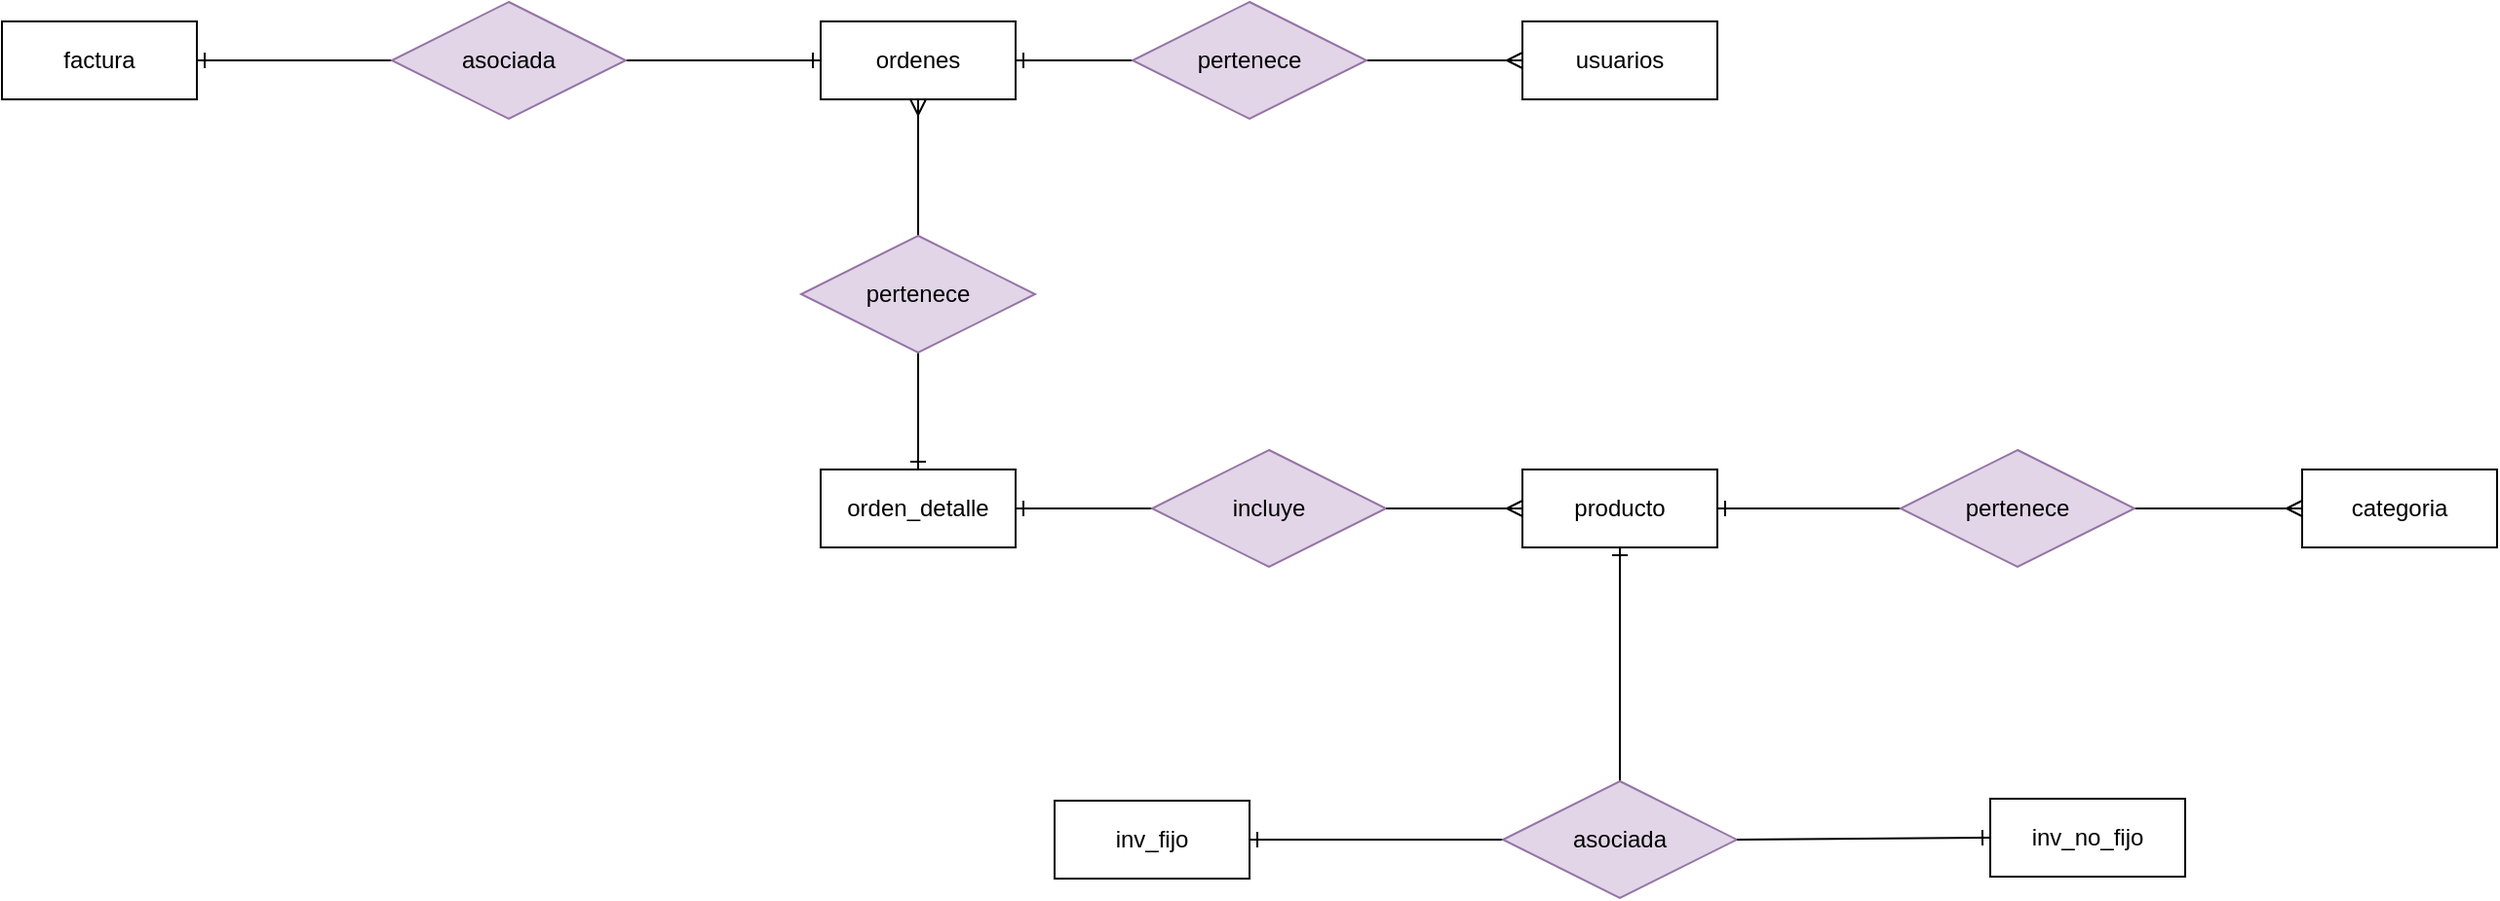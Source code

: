 <mxfile version="21.7.1" type="device">
  <diagram name="Página-1" id="eLpVybsgHR8zys0xibxW">
    <mxGraphModel dx="2138" dy="666" grid="1" gridSize="10" guides="1" tooltips="1" connect="1" arrows="1" fold="1" page="1" pageScale="1" pageWidth="827" pageHeight="1169" math="0" shadow="0">
      <root>
        <mxCell id="0" />
        <mxCell id="1" parent="0" />
        <mxCell id="DLT_yXjdwCVn4STj9Viw-1" value="categoria" style="whiteSpace=wrap;html=1;align=center;" vertex="1" parent="1">
          <mxGeometry x="920" y="420" width="100" height="40" as="geometry" />
        </mxCell>
        <mxCell id="DLT_yXjdwCVn4STj9Viw-2" value="producto" style="whiteSpace=wrap;html=1;align=center;" vertex="1" parent="1">
          <mxGeometry x="520" y="420" width="100" height="40" as="geometry" />
        </mxCell>
        <mxCell id="DLT_yXjdwCVn4STj9Viw-4" value="orden_detalle" style="whiteSpace=wrap;html=1;align=center;" vertex="1" parent="1">
          <mxGeometry x="160" y="420" width="100" height="40" as="geometry" />
        </mxCell>
        <mxCell id="DLT_yXjdwCVn4STj9Viw-5" value="factura" style="whiteSpace=wrap;html=1;align=center;" vertex="1" parent="1">
          <mxGeometry x="-260" y="190" width="100" height="40" as="geometry" />
        </mxCell>
        <mxCell id="DLT_yXjdwCVn4STj9Viw-6" value="usuarios" style="whiteSpace=wrap;html=1;align=center;" vertex="1" parent="1">
          <mxGeometry x="520" y="190" width="100" height="40" as="geometry" />
        </mxCell>
        <mxCell id="DLT_yXjdwCVn4STj9Viw-7" value="inv_fijo" style="whiteSpace=wrap;html=1;align=center;" vertex="1" parent="1">
          <mxGeometry x="280" y="590" width="100" height="40" as="geometry" />
        </mxCell>
        <mxCell id="DLT_yXjdwCVn4STj9Viw-8" value="inv_no_fijo" style="whiteSpace=wrap;html=1;align=center;" vertex="1" parent="1">
          <mxGeometry x="760" y="589" width="100" height="40" as="geometry" />
        </mxCell>
        <mxCell id="DLT_yXjdwCVn4STj9Viw-9" value="ordenes" style="whiteSpace=wrap;html=1;align=center;" vertex="1" parent="1">
          <mxGeometry x="160" y="190" width="100" height="40" as="geometry" />
        </mxCell>
        <mxCell id="DLT_yXjdwCVn4STj9Viw-10" value="" style="endArrow=none;html=1;rounded=0;entryX=0;entryY=0.5;entryDx=0;entryDy=0;startArrow=ERone;startFill=0;" edge="1" parent="1" source="DLT_yXjdwCVn4STj9Viw-2" target="DLT_yXjdwCVn4STj9Viw-17">
          <mxGeometry relative="1" as="geometry">
            <mxPoint x="620" y="430" as="sourcePoint" />
            <mxPoint x="690" y="440" as="targetPoint" />
          </mxGeometry>
        </mxCell>
        <mxCell id="DLT_yXjdwCVn4STj9Viw-11" value="" style="endArrow=ERmany;html=1;rounded=0;exitX=1;exitY=0.5;exitDx=0;exitDy=0;entryX=0;entryY=0.5;entryDx=0;entryDy=0;endFill=0;" edge="1" parent="1" source="DLT_yXjdwCVn4STj9Viw-17" target="DLT_yXjdwCVn4STj9Viw-1">
          <mxGeometry relative="1" as="geometry">
            <mxPoint x="800" y="370" as="sourcePoint" />
            <mxPoint x="960" y="370" as="targetPoint" />
          </mxGeometry>
        </mxCell>
        <mxCell id="DLT_yXjdwCVn4STj9Viw-12" value="" style="endArrow=none;html=1;rounded=0;exitX=1;exitY=0.5;exitDx=0;exitDy=0;entryX=0;entryY=0.5;entryDx=0;entryDy=0;startArrow=ERone;startFill=0;" edge="1" parent="1" source="DLT_yXjdwCVn4STj9Viw-9" target="DLT_yXjdwCVn4STj9Viw-18">
          <mxGeometry relative="1" as="geometry">
            <mxPoint x="280" y="260" as="sourcePoint" />
            <mxPoint x="440" y="260" as="targetPoint" />
          </mxGeometry>
        </mxCell>
        <mxCell id="DLT_yXjdwCVn4STj9Viw-13" value="" style="endArrow=ERmany;html=1;rounded=0;exitX=1;exitY=0.5;exitDx=0;exitDy=0;entryX=0;entryY=0.5;entryDx=0;entryDy=0;endFill=0;" edge="1" parent="1" source="DLT_yXjdwCVn4STj9Viw-18" target="DLT_yXjdwCVn4STj9Viw-6">
          <mxGeometry relative="1" as="geometry">
            <mxPoint x="420" y="250" as="sourcePoint" />
            <mxPoint x="580" y="250" as="targetPoint" />
          </mxGeometry>
        </mxCell>
        <mxCell id="DLT_yXjdwCVn4STj9Viw-14" value="" style="endArrow=none;html=1;rounded=0;startArrow=ERone;startFill=0;entryX=0.5;entryY=1;entryDx=0;entryDy=0;exitX=0.5;exitY=0;exitDx=0;exitDy=0;" edge="1" parent="1" source="DLT_yXjdwCVn4STj9Viw-4" target="DLT_yXjdwCVn4STj9Viw-19">
          <mxGeometry relative="1" as="geometry">
            <mxPoint x="414" y="340" as="sourcePoint" />
            <mxPoint x="574" y="340" as="targetPoint" />
          </mxGeometry>
        </mxCell>
        <mxCell id="DLT_yXjdwCVn4STj9Viw-15" value="" style="endArrow=ERmany;html=1;rounded=0;endFill=0;exitX=0.5;exitY=0;exitDx=0;exitDy=0;entryX=0.5;entryY=1;entryDx=0;entryDy=0;" edge="1" parent="1" source="DLT_yXjdwCVn4STj9Viw-19" target="DLT_yXjdwCVn4STj9Viw-9">
          <mxGeometry relative="1" as="geometry">
            <mxPoint x="330" y="290" as="sourcePoint" />
            <mxPoint x="490" y="290" as="targetPoint" />
          </mxGeometry>
        </mxCell>
        <mxCell id="DLT_yXjdwCVn4STj9Viw-16" value="" style="endArrow=none;html=1;rounded=0;startArrow=ERone;startFill=0;exitX=1;exitY=0.5;exitDx=0;exitDy=0;entryX=0;entryY=0.5;entryDx=0;entryDy=0;" edge="1" parent="1" source="DLT_yXjdwCVn4STj9Viw-4" target="DLT_yXjdwCVn4STj9Viw-20">
          <mxGeometry relative="1" as="geometry">
            <mxPoint x="220" y="540" as="sourcePoint" />
            <mxPoint x="380" y="540" as="targetPoint" />
          </mxGeometry>
        </mxCell>
        <mxCell id="DLT_yXjdwCVn4STj9Viw-17" value="pertenece" style="shape=rhombus;perimeter=rhombusPerimeter;whiteSpace=wrap;html=1;align=center;fillColor=#e1d5e7;strokeColor=#9673a6;" vertex="1" parent="1">
          <mxGeometry x="714" y="410" width="120" height="60" as="geometry" />
        </mxCell>
        <mxCell id="DLT_yXjdwCVn4STj9Viw-18" value="pertenece" style="shape=rhombus;perimeter=rhombusPerimeter;whiteSpace=wrap;html=1;align=center;fillColor=#e1d5e7;strokeColor=#9673a6;" vertex="1" parent="1">
          <mxGeometry x="320" y="180" width="120" height="60" as="geometry" />
        </mxCell>
        <mxCell id="DLT_yXjdwCVn4STj9Viw-19" value="pertenece" style="shape=rhombus;perimeter=rhombusPerimeter;whiteSpace=wrap;html=1;align=center;fillColor=#e1d5e7;strokeColor=#9673a6;" vertex="1" parent="1">
          <mxGeometry x="150" y="300" width="120" height="60" as="geometry" />
        </mxCell>
        <mxCell id="DLT_yXjdwCVn4STj9Viw-20" value="incluye" style="shape=rhombus;perimeter=rhombusPerimeter;whiteSpace=wrap;html=1;align=center;fillColor=#e1d5e7;strokeColor=#9673a6;" vertex="1" parent="1">
          <mxGeometry x="330" y="410" width="120" height="60" as="geometry" />
        </mxCell>
        <mxCell id="DLT_yXjdwCVn4STj9Viw-21" value="" style="endArrow=ERmany;html=1;rounded=0;endFill=0;exitX=1;exitY=0.5;exitDx=0;exitDy=0;entryX=0;entryY=0.5;entryDx=0;entryDy=0;" edge="1" parent="1" source="DLT_yXjdwCVn4STj9Viw-20" target="DLT_yXjdwCVn4STj9Viw-2">
          <mxGeometry relative="1" as="geometry">
            <mxPoint x="430" y="550" as="sourcePoint" />
            <mxPoint x="590" y="550" as="targetPoint" />
          </mxGeometry>
        </mxCell>
        <mxCell id="DLT_yXjdwCVn4STj9Viw-22" value="" style="endArrow=none;html=1;rounded=0;startArrow=ERone;startFill=0;exitX=1;exitY=0.5;exitDx=0;exitDy=0;entryX=0;entryY=0.5;entryDx=0;entryDy=0;" edge="1" parent="1" source="DLT_yXjdwCVn4STj9Viw-5" target="DLT_yXjdwCVn4STj9Viw-26">
          <mxGeometry relative="1" as="geometry">
            <mxPoint x="-130" y="310" as="sourcePoint" />
            <mxPoint x="30" y="310" as="targetPoint" />
          </mxGeometry>
        </mxCell>
        <mxCell id="DLT_yXjdwCVn4STj9Viw-23" value="" style="endArrow=ERone;html=1;rounded=0;endFill=0;entryX=0;entryY=0.5;entryDx=0;entryDy=0;exitX=1;exitY=0.5;exitDx=0;exitDy=0;" edge="1" parent="1" source="DLT_yXjdwCVn4STj9Viw-26" target="DLT_yXjdwCVn4STj9Viw-9">
          <mxGeometry relative="1" as="geometry">
            <mxPoint x="-60" y="320" as="sourcePoint" />
            <mxPoint x="100" y="320" as="targetPoint" />
          </mxGeometry>
        </mxCell>
        <mxCell id="DLT_yXjdwCVn4STj9Viw-24" value="" style="endArrow=none;html=1;rounded=0;startArrow=ERone;startFill=0;exitX=0.5;exitY=1;exitDx=0;exitDy=0;entryX=0.5;entryY=0;entryDx=0;entryDy=0;" edge="1" parent="1" source="DLT_yXjdwCVn4STj9Viw-2" target="DLT_yXjdwCVn4STj9Viw-27">
          <mxGeometry relative="1" as="geometry">
            <mxPoint x="570" y="530" as="sourcePoint" />
            <mxPoint x="730" y="530" as="targetPoint" />
          </mxGeometry>
        </mxCell>
        <mxCell id="DLT_yXjdwCVn4STj9Viw-25" value="" style="endArrow=ERone;html=1;rounded=0;endFill=0;exitX=0;exitY=0.5;exitDx=0;exitDy=0;entryX=1;entryY=0.5;entryDx=0;entryDy=0;" edge="1" parent="1" source="DLT_yXjdwCVn4STj9Viw-27" target="DLT_yXjdwCVn4STj9Viw-7">
          <mxGeometry relative="1" as="geometry">
            <mxPoint x="400" y="690" as="sourcePoint" />
            <mxPoint x="560" y="690" as="targetPoint" />
          </mxGeometry>
        </mxCell>
        <mxCell id="DLT_yXjdwCVn4STj9Viw-26" value="asociada" style="shape=rhombus;perimeter=rhombusPerimeter;whiteSpace=wrap;html=1;align=center;fillColor=#e1d5e7;strokeColor=#9673a6;" vertex="1" parent="1">
          <mxGeometry x="-60" y="180" width="120" height="60" as="geometry" />
        </mxCell>
        <mxCell id="DLT_yXjdwCVn4STj9Viw-27" value="asociada" style="shape=rhombus;perimeter=rhombusPerimeter;whiteSpace=wrap;html=1;align=center;fillColor=#e1d5e7;strokeColor=#9673a6;" vertex="1" parent="1">
          <mxGeometry x="510" y="580" width="120" height="60" as="geometry" />
        </mxCell>
        <mxCell id="DLT_yXjdwCVn4STj9Viw-28" value="" style="endArrow=ERone;html=1;rounded=0;endFill=0;entryX=0;entryY=0.5;entryDx=0;entryDy=0;exitX=1;exitY=0.5;exitDx=0;exitDy=0;" edge="1" parent="1" source="DLT_yXjdwCVn4STj9Viw-27" target="DLT_yXjdwCVn4STj9Viw-8">
          <mxGeometry relative="1" as="geometry">
            <mxPoint x="430" y="730" as="sourcePoint" />
            <mxPoint x="590" y="730" as="targetPoint" />
          </mxGeometry>
        </mxCell>
      </root>
    </mxGraphModel>
  </diagram>
</mxfile>

